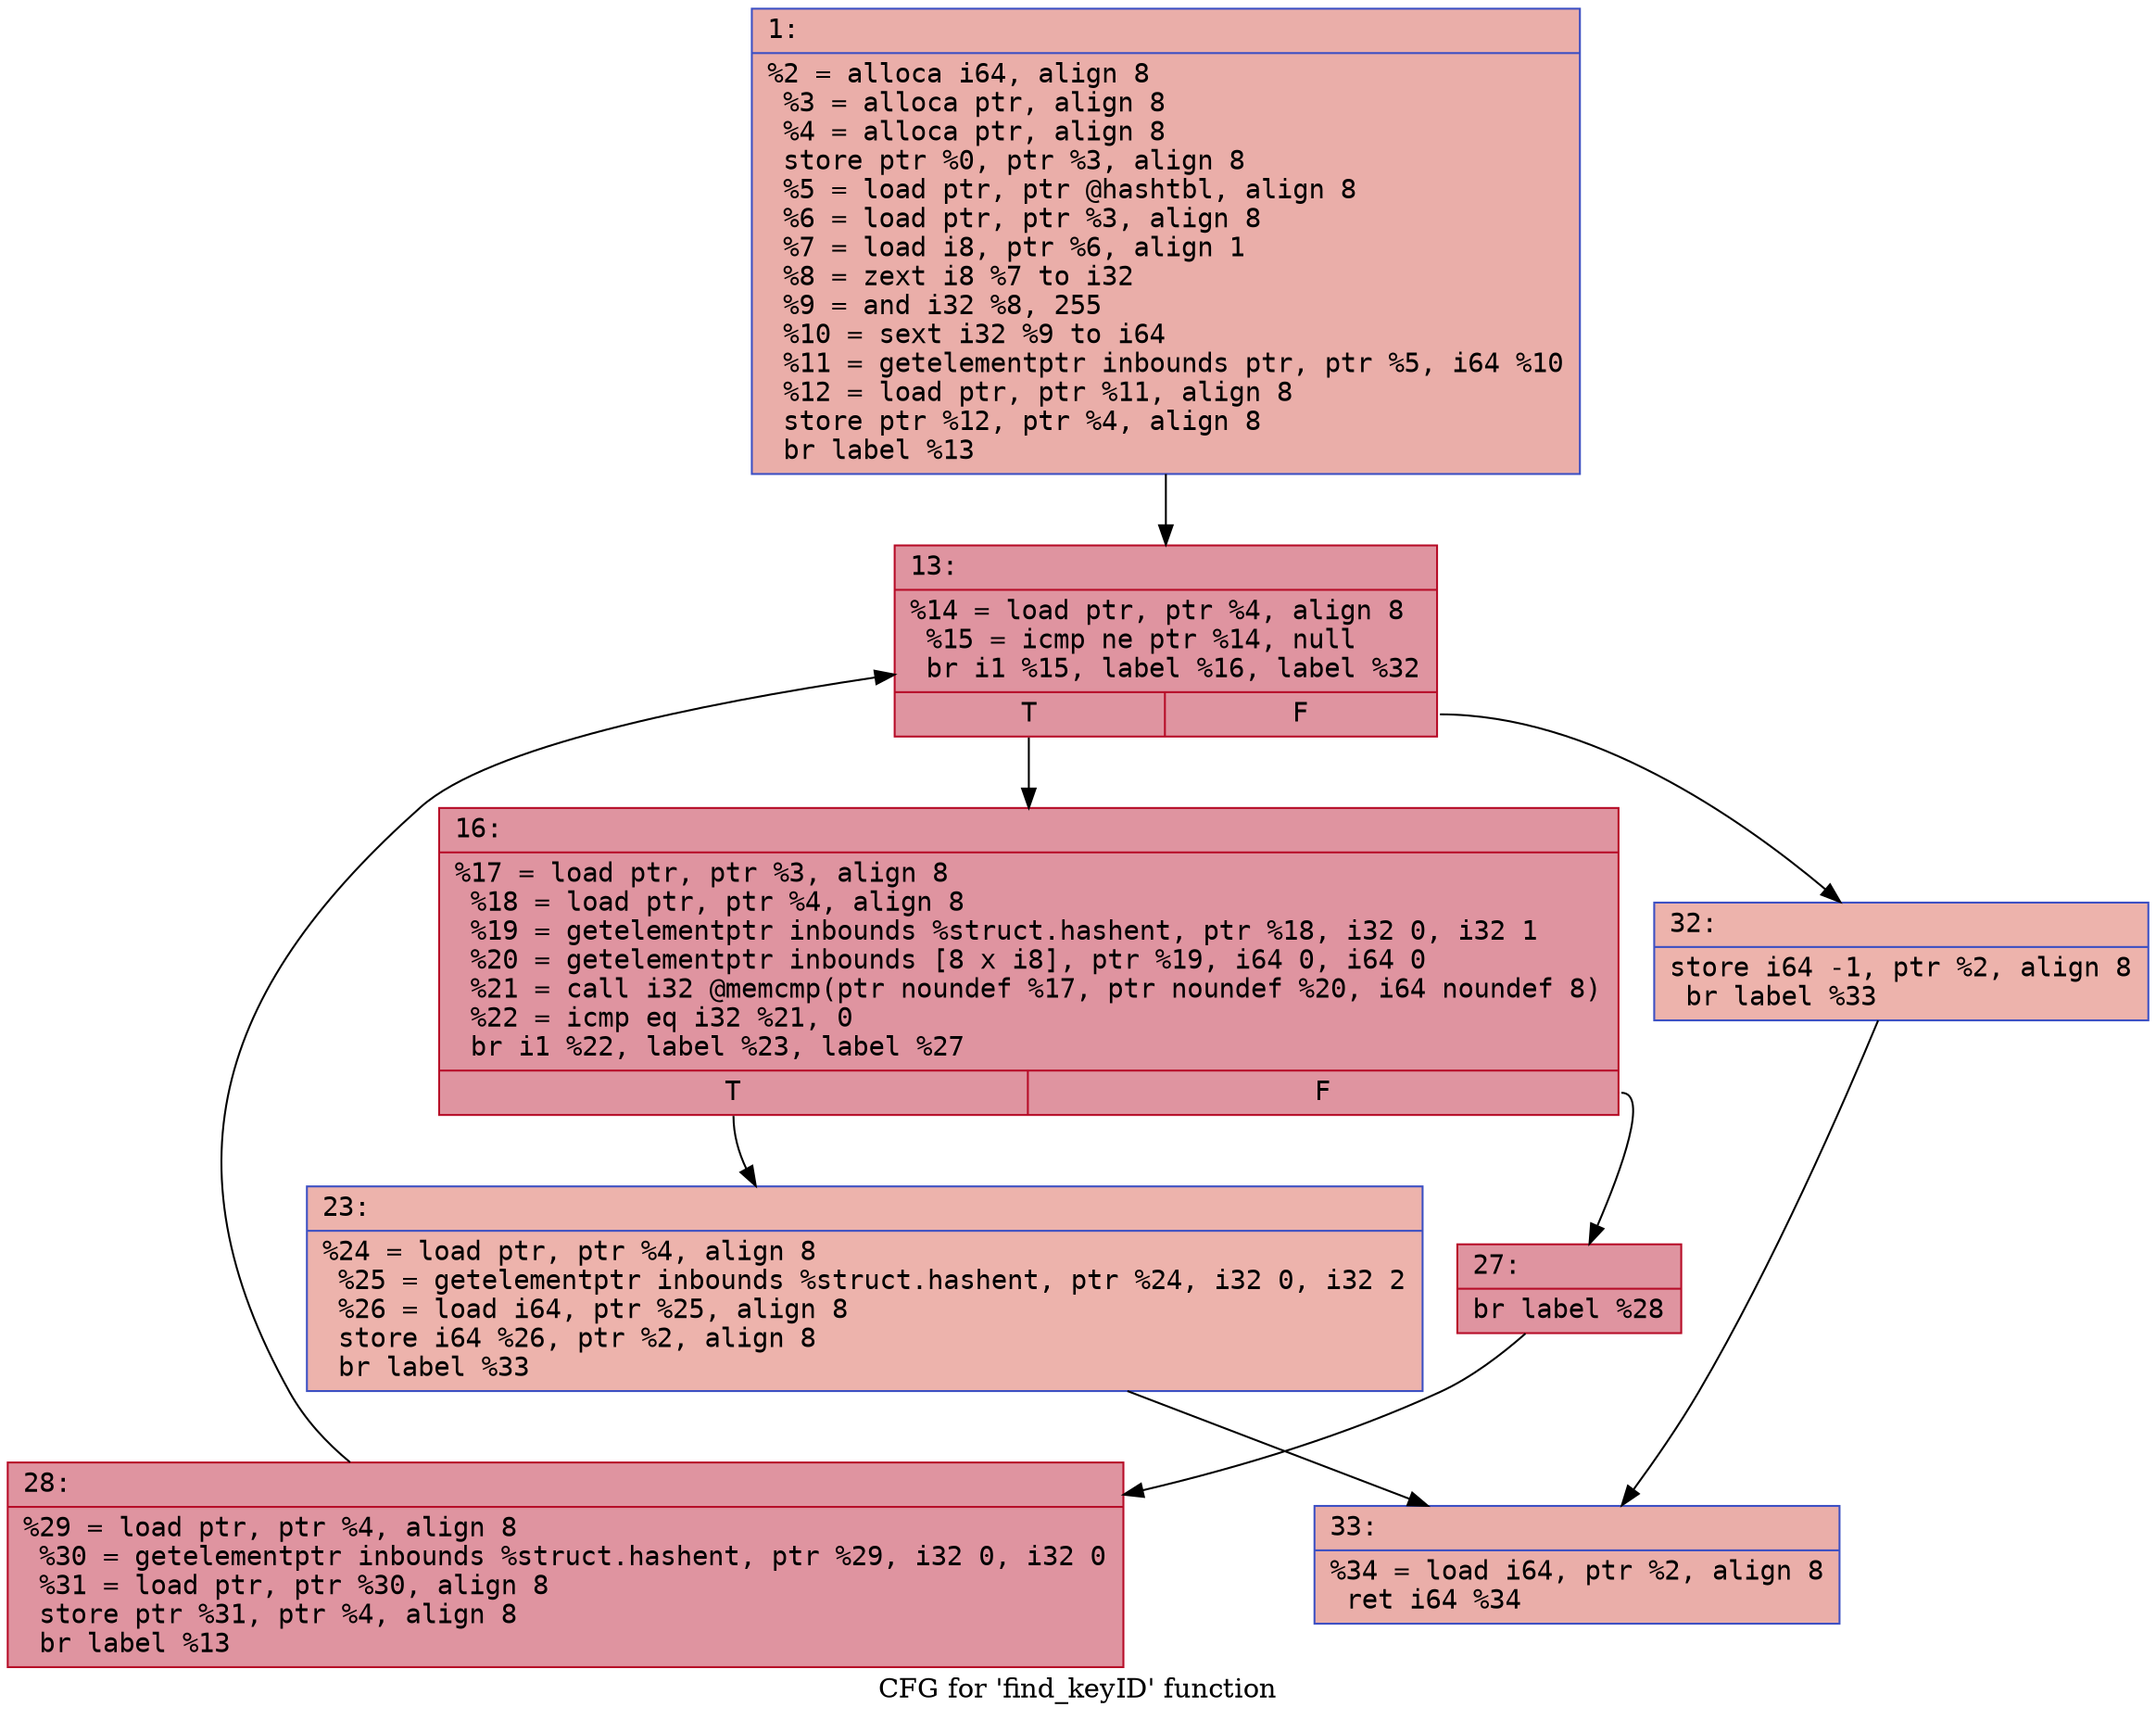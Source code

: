 digraph "CFG for 'find_keyID' function" {
	label="CFG for 'find_keyID' function";

	Node0x600001f73f20 [shape=record,color="#3d50c3ff", style=filled, fillcolor="#d0473d70" fontname="Courier",label="{1:\l|  %2 = alloca i64, align 8\l  %3 = alloca ptr, align 8\l  %4 = alloca ptr, align 8\l  store ptr %0, ptr %3, align 8\l  %5 = load ptr, ptr @hashtbl, align 8\l  %6 = load ptr, ptr %3, align 8\l  %7 = load i8, ptr %6, align 1\l  %8 = zext i8 %7 to i32\l  %9 = and i32 %8, 255\l  %10 = sext i32 %9 to i64\l  %11 = getelementptr inbounds ptr, ptr %5, i64 %10\l  %12 = load ptr, ptr %11, align 8\l  store ptr %12, ptr %4, align 8\l  br label %13\l}"];
	Node0x600001f73f20 -> Node0x600001f73f70[tooltip="1 -> 13\nProbability 100.00%" ];
	Node0x600001f73f70 [shape=record,color="#b70d28ff", style=filled, fillcolor="#b70d2870" fontname="Courier",label="{13:\l|  %14 = load ptr, ptr %4, align 8\l  %15 = icmp ne ptr %14, null\l  br i1 %15, label %16, label %32\l|{<s0>T|<s1>F}}"];
	Node0x600001f73f70:s0 -> Node0x600001f6c000[tooltip="13 -> 16\nProbability 96.88%" ];
	Node0x600001f73f70:s1 -> Node0x600001f6c140[tooltip="13 -> 32\nProbability 3.12%" ];
	Node0x600001f6c000 [shape=record,color="#b70d28ff", style=filled, fillcolor="#b70d2870" fontname="Courier",label="{16:\l|  %17 = load ptr, ptr %3, align 8\l  %18 = load ptr, ptr %4, align 8\l  %19 = getelementptr inbounds %struct.hashent, ptr %18, i32 0, i32 1\l  %20 = getelementptr inbounds [8 x i8], ptr %19, i64 0, i64 0\l  %21 = call i32 @memcmp(ptr noundef %17, ptr noundef %20, i64 noundef 8)\l  %22 = icmp eq i32 %21, 0\l  br i1 %22, label %23, label %27\l|{<s0>T|<s1>F}}"];
	Node0x600001f6c000:s0 -> Node0x600001f6c050[tooltip="16 -> 23\nProbability 3.12%" ];
	Node0x600001f6c000:s1 -> Node0x600001f6c0a0[tooltip="16 -> 27\nProbability 96.88%" ];
	Node0x600001f6c050 [shape=record,color="#3d50c3ff", style=filled, fillcolor="#d6524470" fontname="Courier",label="{23:\l|  %24 = load ptr, ptr %4, align 8\l  %25 = getelementptr inbounds %struct.hashent, ptr %24, i32 0, i32 2\l  %26 = load i64, ptr %25, align 8\l  store i64 %26, ptr %2, align 8\l  br label %33\l}"];
	Node0x600001f6c050 -> Node0x600001f6c190[tooltip="23 -> 33\nProbability 100.00%" ];
	Node0x600001f6c0a0 [shape=record,color="#b70d28ff", style=filled, fillcolor="#b70d2870" fontname="Courier",label="{27:\l|  br label %28\l}"];
	Node0x600001f6c0a0 -> Node0x600001f6c0f0[tooltip="27 -> 28\nProbability 100.00%" ];
	Node0x600001f6c0f0 [shape=record,color="#b70d28ff", style=filled, fillcolor="#b70d2870" fontname="Courier",label="{28:\l|  %29 = load ptr, ptr %4, align 8\l  %30 = getelementptr inbounds %struct.hashent, ptr %29, i32 0, i32 0\l  %31 = load ptr, ptr %30, align 8\l  store ptr %31, ptr %4, align 8\l  br label %13\l}"];
	Node0x600001f6c0f0 -> Node0x600001f73f70[tooltip="28 -> 13\nProbability 100.00%" ];
	Node0x600001f6c140 [shape=record,color="#3d50c3ff", style=filled, fillcolor="#d6524470" fontname="Courier",label="{32:\l|  store i64 -1, ptr %2, align 8\l  br label %33\l}"];
	Node0x600001f6c140 -> Node0x600001f6c190[tooltip="32 -> 33\nProbability 100.00%" ];
	Node0x600001f6c190 [shape=record,color="#3d50c3ff", style=filled, fillcolor="#d0473d70" fontname="Courier",label="{33:\l|  %34 = load i64, ptr %2, align 8\l  ret i64 %34\l}"];
}
